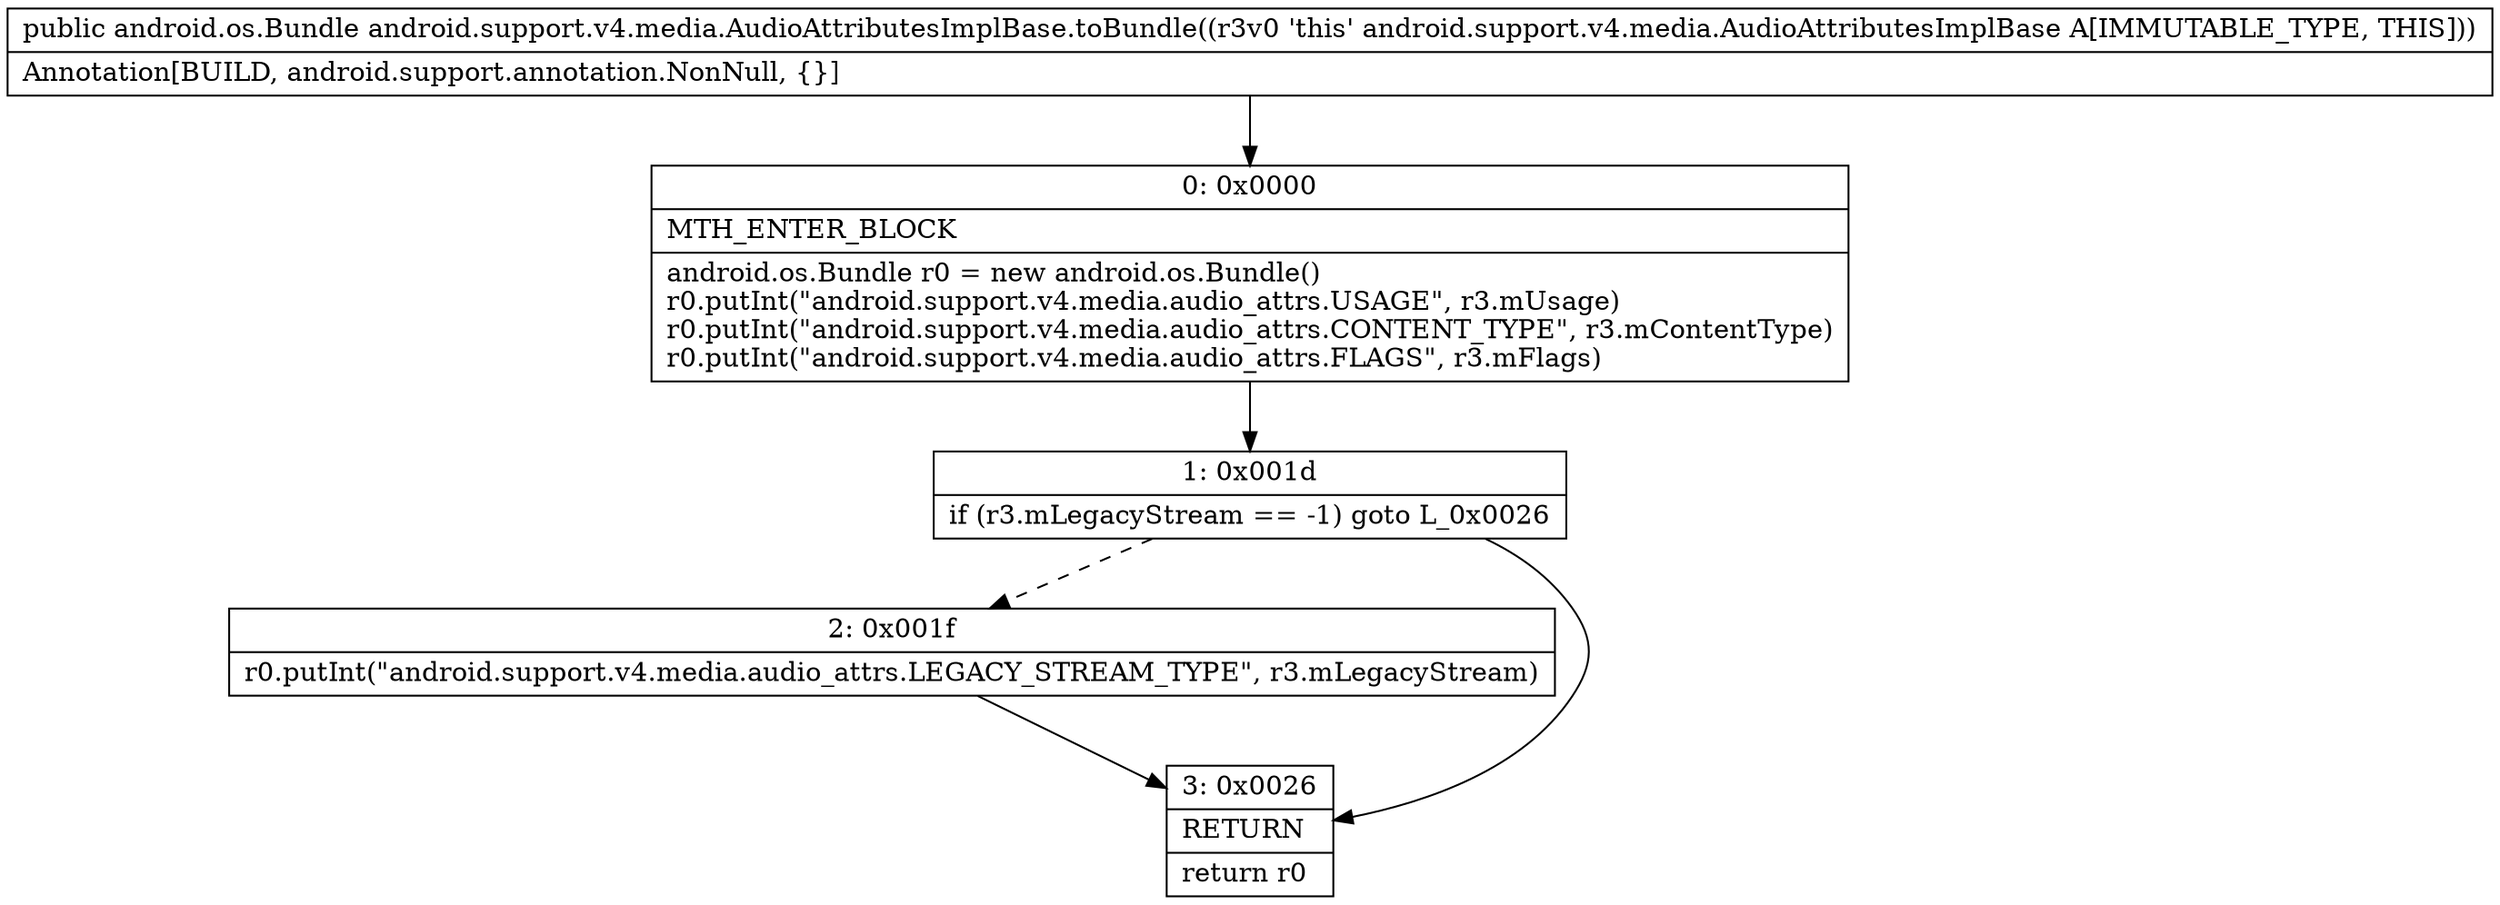 digraph "CFG forandroid.support.v4.media.AudioAttributesImplBase.toBundle()Landroid\/os\/Bundle;" {
Node_0 [shape=record,label="{0\:\ 0x0000|MTH_ENTER_BLOCK\l|android.os.Bundle r0 = new android.os.Bundle()\lr0.putInt(\"android.support.v4.media.audio_attrs.USAGE\", r3.mUsage)\lr0.putInt(\"android.support.v4.media.audio_attrs.CONTENT_TYPE\", r3.mContentType)\lr0.putInt(\"android.support.v4.media.audio_attrs.FLAGS\", r3.mFlags)\l}"];
Node_1 [shape=record,label="{1\:\ 0x001d|if (r3.mLegacyStream == \-1) goto L_0x0026\l}"];
Node_2 [shape=record,label="{2\:\ 0x001f|r0.putInt(\"android.support.v4.media.audio_attrs.LEGACY_STREAM_TYPE\", r3.mLegacyStream)\l}"];
Node_3 [shape=record,label="{3\:\ 0x0026|RETURN\l|return r0\l}"];
MethodNode[shape=record,label="{public android.os.Bundle android.support.v4.media.AudioAttributesImplBase.toBundle((r3v0 'this' android.support.v4.media.AudioAttributesImplBase A[IMMUTABLE_TYPE, THIS]))  | Annotation[BUILD, android.support.annotation.NonNull, \{\}]\l}"];
MethodNode -> Node_0;
Node_0 -> Node_1;
Node_1 -> Node_2[style=dashed];
Node_1 -> Node_3;
Node_2 -> Node_3;
}

